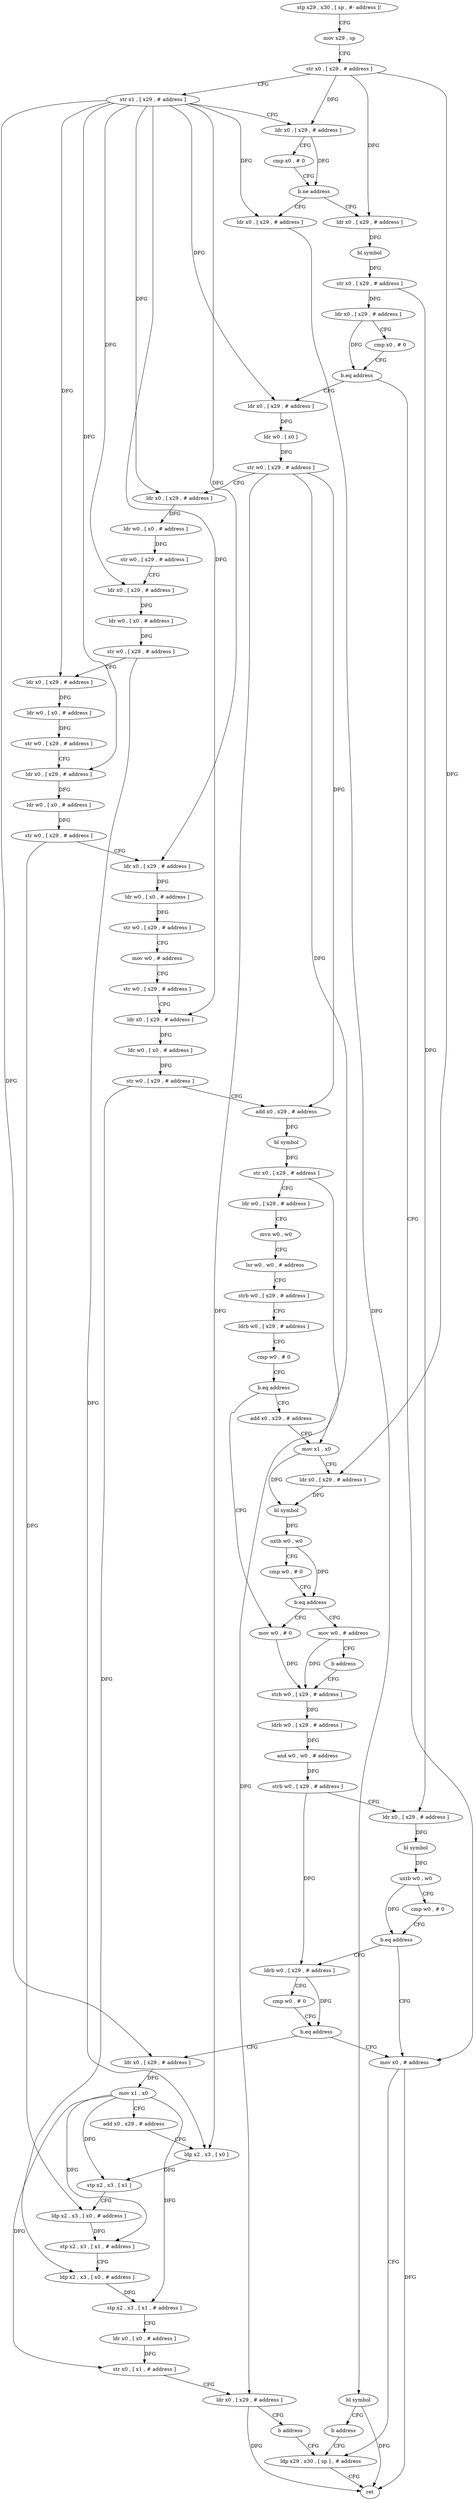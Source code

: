 digraph "func" {
"4484936" [label = "stp x29 , x30 , [ sp , #- address ]!" ]
"4484940" [label = "mov x29 , sp" ]
"4484944" [label = "str x0 , [ x29 , # address ]" ]
"4484948" [label = "str x1 , [ x29 , # address ]" ]
"4484952" [label = "ldr x0 , [ x29 , # address ]" ]
"4484956" [label = "cmp x0 , # 0" ]
"4484960" [label = "b.ne address" ]
"4484976" [label = "ldr x0 , [ x29 , # address ]" ]
"4484964" [label = "ldr x0 , [ x29 , # address ]" ]
"4484980" [label = "bl symbol" ]
"4484984" [label = "str x0 , [ x29 , # address ]" ]
"4484988" [label = "ldr x0 , [ x29 , # address ]" ]
"4484992" [label = "cmp x0 , # 0" ]
"4484996" [label = "b.eq address" ]
"4485272" [label = "mov x0 , # address" ]
"4485000" [label = "ldr x0 , [ x29 , # address ]" ]
"4484968" [label = "bl symbol" ]
"4484972" [label = "b address" ]
"4485276" [label = "ldp x29 , x30 , [ sp ] , # address" ]
"4485004" [label = "ldr w0 , [ x0 ]" ]
"4485008" [label = "str w0 , [ x29 , # address ]" ]
"4485012" [label = "ldr x0 , [ x29 , # address ]" ]
"4485016" [label = "ldr w0 , [ x0 , # address ]" ]
"4485020" [label = "str w0 , [ x29 , # address ]" ]
"4485024" [label = "ldr x0 , [ x29 , # address ]" ]
"4485028" [label = "ldr w0 , [ x0 , # address ]" ]
"4485032" [label = "str w0 , [ x29 , # address ]" ]
"4485036" [label = "ldr x0 , [ x29 , # address ]" ]
"4485040" [label = "ldr w0 , [ x0 , # address ]" ]
"4485044" [label = "str w0 , [ x29 , # address ]" ]
"4485048" [label = "ldr x0 , [ x29 , # address ]" ]
"4485052" [label = "ldr w0 , [ x0 , # address ]" ]
"4485056" [label = "str w0 , [ x29 , # address ]" ]
"4485060" [label = "ldr x0 , [ x29 , # address ]" ]
"4485064" [label = "ldr w0 , [ x0 , # address ]" ]
"4485068" [label = "str w0 , [ x29 , # address ]" ]
"4485072" [label = "mov w0 , # address" ]
"4485076" [label = "str w0 , [ x29 , # address ]" ]
"4485080" [label = "ldr x0 , [ x29 , # address ]" ]
"4485084" [label = "ldr w0 , [ x0 , # address ]" ]
"4485088" [label = "str w0 , [ x29 , # address ]" ]
"4485092" [label = "add x0 , x29 , # address" ]
"4485096" [label = "bl symbol" ]
"4485100" [label = "str x0 , [ x29 , # address ]" ]
"4485104" [label = "ldr w0 , [ x29 , # address ]" ]
"4485108" [label = "mvn w0 , w0" ]
"4485112" [label = "lsr w0 , w0 , # address" ]
"4485116" [label = "strb w0 , [ x29 , # address ]" ]
"4485120" [label = "ldrb w0 , [ x29 , # address ]" ]
"4485124" [label = "cmp w0 , # 0" ]
"4485128" [label = "b.eq address" ]
"4485168" [label = "mov w0 , # 0" ]
"4485132" [label = "add x0 , x29 , # address" ]
"4485280" [label = "ret" ]
"4485172" [label = "strb w0 , [ x29 , # address ]" ]
"4485136" [label = "mov x1 , x0" ]
"4485140" [label = "ldr x0 , [ x29 , # address ]" ]
"4485144" [label = "bl symbol" ]
"4485148" [label = "uxtb w0 , w0" ]
"4485152" [label = "cmp w0 , # 0" ]
"4485156" [label = "b.eq address" ]
"4485160" [label = "mov w0 , # address" ]
"4485208" [label = "ldrb w0 , [ x29 , # address ]" ]
"4485212" [label = "cmp w0 , # 0" ]
"4485216" [label = "b.eq address" ]
"4485220" [label = "ldr x0 , [ x29 , # address ]" ]
"4485164" [label = "b address" ]
"4485224" [label = "mov x1 , x0" ]
"4485228" [label = "add x0 , x29 , # address" ]
"4485232" [label = "ldp x2 , x3 , [ x0 ]" ]
"4485236" [label = "stp x2 , x3 , [ x1 ]" ]
"4485240" [label = "ldp x2 , x3 , [ x0 , # address ]" ]
"4485244" [label = "stp x2 , x3 , [ x1 , # address ]" ]
"4485248" [label = "ldp x2 , x3 , [ x0 , # address ]" ]
"4485252" [label = "stp x2 , x3 , [ x1 , # address ]" ]
"4485256" [label = "ldr x0 , [ x0 , # address ]" ]
"4485260" [label = "str x0 , [ x1 , # address ]" ]
"4485264" [label = "ldr x0 , [ x29 , # address ]" ]
"4485268" [label = "b address" ]
"4485176" [label = "ldrb w0 , [ x29 , # address ]" ]
"4485180" [label = "and w0 , w0 , # address" ]
"4485184" [label = "strb w0 , [ x29 , # address ]" ]
"4485188" [label = "ldr x0 , [ x29 , # address ]" ]
"4485192" [label = "bl symbol" ]
"4485196" [label = "uxtb w0 , w0" ]
"4485200" [label = "cmp w0 , # 0" ]
"4485204" [label = "b.eq address" ]
"4484936" -> "4484940" [ label = "CFG" ]
"4484940" -> "4484944" [ label = "CFG" ]
"4484944" -> "4484948" [ label = "CFG" ]
"4484944" -> "4484952" [ label = "DFG" ]
"4484944" -> "4484976" [ label = "DFG" ]
"4484944" -> "4485140" [ label = "DFG" ]
"4484948" -> "4484952" [ label = "CFG" ]
"4484948" -> "4484964" [ label = "DFG" ]
"4484948" -> "4485000" [ label = "DFG" ]
"4484948" -> "4485012" [ label = "DFG" ]
"4484948" -> "4485024" [ label = "DFG" ]
"4484948" -> "4485036" [ label = "DFG" ]
"4484948" -> "4485048" [ label = "DFG" ]
"4484948" -> "4485060" [ label = "DFG" ]
"4484948" -> "4485080" [ label = "DFG" ]
"4484948" -> "4485220" [ label = "DFG" ]
"4484952" -> "4484956" [ label = "CFG" ]
"4484952" -> "4484960" [ label = "DFG" ]
"4484956" -> "4484960" [ label = "CFG" ]
"4484960" -> "4484976" [ label = "CFG" ]
"4484960" -> "4484964" [ label = "CFG" ]
"4484976" -> "4484980" [ label = "DFG" ]
"4484964" -> "4484968" [ label = "DFG" ]
"4484980" -> "4484984" [ label = "DFG" ]
"4484984" -> "4484988" [ label = "DFG" ]
"4484984" -> "4485188" [ label = "DFG" ]
"4484988" -> "4484992" [ label = "CFG" ]
"4484988" -> "4484996" [ label = "DFG" ]
"4484992" -> "4484996" [ label = "CFG" ]
"4484996" -> "4485272" [ label = "CFG" ]
"4484996" -> "4485000" [ label = "CFG" ]
"4485272" -> "4485276" [ label = "CFG" ]
"4485272" -> "4485280" [ label = "DFG" ]
"4485000" -> "4485004" [ label = "DFG" ]
"4484968" -> "4484972" [ label = "CFG" ]
"4484968" -> "4485280" [ label = "DFG" ]
"4484972" -> "4485276" [ label = "CFG" ]
"4485276" -> "4485280" [ label = "CFG" ]
"4485004" -> "4485008" [ label = "DFG" ]
"4485008" -> "4485012" [ label = "CFG" ]
"4485008" -> "4485232" [ label = "DFG" ]
"4485008" -> "4485092" [ label = "DFG" ]
"4485008" -> "4485136" [ label = "DFG" ]
"4485012" -> "4485016" [ label = "DFG" ]
"4485016" -> "4485020" [ label = "DFG" ]
"4485020" -> "4485024" [ label = "CFG" ]
"4485024" -> "4485028" [ label = "DFG" ]
"4485028" -> "4485032" [ label = "DFG" ]
"4485032" -> "4485036" [ label = "CFG" ]
"4485032" -> "4485232" [ label = "DFG" ]
"4485036" -> "4485040" [ label = "DFG" ]
"4485040" -> "4485044" [ label = "DFG" ]
"4485044" -> "4485048" [ label = "CFG" ]
"4485048" -> "4485052" [ label = "DFG" ]
"4485052" -> "4485056" [ label = "DFG" ]
"4485056" -> "4485060" [ label = "CFG" ]
"4485056" -> "4485240" [ label = "DFG" ]
"4485060" -> "4485064" [ label = "DFG" ]
"4485064" -> "4485068" [ label = "DFG" ]
"4485068" -> "4485072" [ label = "CFG" ]
"4485072" -> "4485076" [ label = "CFG" ]
"4485076" -> "4485080" [ label = "CFG" ]
"4485080" -> "4485084" [ label = "DFG" ]
"4485084" -> "4485088" [ label = "DFG" ]
"4485088" -> "4485092" [ label = "CFG" ]
"4485088" -> "4485248" [ label = "DFG" ]
"4485092" -> "4485096" [ label = "DFG" ]
"4485096" -> "4485100" [ label = "DFG" ]
"4485100" -> "4485104" [ label = "CFG" ]
"4485100" -> "4485264" [ label = "DFG" ]
"4485104" -> "4485108" [ label = "CFG" ]
"4485108" -> "4485112" [ label = "CFG" ]
"4485112" -> "4485116" [ label = "CFG" ]
"4485116" -> "4485120" [ label = "CFG" ]
"4485120" -> "4485124" [ label = "CFG" ]
"4485124" -> "4485128" [ label = "CFG" ]
"4485128" -> "4485168" [ label = "CFG" ]
"4485128" -> "4485132" [ label = "CFG" ]
"4485168" -> "4485172" [ label = "DFG" ]
"4485132" -> "4485136" [ label = "CFG" ]
"4485172" -> "4485176" [ label = "DFG" ]
"4485136" -> "4485140" [ label = "CFG" ]
"4485136" -> "4485144" [ label = "DFG" ]
"4485140" -> "4485144" [ label = "DFG" ]
"4485144" -> "4485148" [ label = "DFG" ]
"4485148" -> "4485152" [ label = "CFG" ]
"4485148" -> "4485156" [ label = "DFG" ]
"4485152" -> "4485156" [ label = "CFG" ]
"4485156" -> "4485168" [ label = "CFG" ]
"4485156" -> "4485160" [ label = "CFG" ]
"4485160" -> "4485164" [ label = "CFG" ]
"4485160" -> "4485172" [ label = "DFG" ]
"4485208" -> "4485212" [ label = "CFG" ]
"4485208" -> "4485216" [ label = "DFG" ]
"4485212" -> "4485216" [ label = "CFG" ]
"4485216" -> "4485272" [ label = "CFG" ]
"4485216" -> "4485220" [ label = "CFG" ]
"4485220" -> "4485224" [ label = "DFG" ]
"4485164" -> "4485172" [ label = "CFG" ]
"4485224" -> "4485228" [ label = "CFG" ]
"4485224" -> "4485236" [ label = "DFG" ]
"4485224" -> "4485244" [ label = "DFG" ]
"4485224" -> "4485252" [ label = "DFG" ]
"4485224" -> "4485260" [ label = "DFG" ]
"4485228" -> "4485232" [ label = "CFG" ]
"4485232" -> "4485236" [ label = "DFG" ]
"4485236" -> "4485240" [ label = "CFG" ]
"4485240" -> "4485244" [ label = "DFG" ]
"4485244" -> "4485248" [ label = "CFG" ]
"4485248" -> "4485252" [ label = "DFG" ]
"4485252" -> "4485256" [ label = "CFG" ]
"4485256" -> "4485260" [ label = "DFG" ]
"4485260" -> "4485264" [ label = "CFG" ]
"4485264" -> "4485268" [ label = "CFG" ]
"4485264" -> "4485280" [ label = "DFG" ]
"4485268" -> "4485276" [ label = "CFG" ]
"4485176" -> "4485180" [ label = "DFG" ]
"4485180" -> "4485184" [ label = "DFG" ]
"4485184" -> "4485188" [ label = "CFG" ]
"4485184" -> "4485208" [ label = "DFG" ]
"4485188" -> "4485192" [ label = "DFG" ]
"4485192" -> "4485196" [ label = "DFG" ]
"4485196" -> "4485200" [ label = "CFG" ]
"4485196" -> "4485204" [ label = "DFG" ]
"4485200" -> "4485204" [ label = "CFG" ]
"4485204" -> "4485272" [ label = "CFG" ]
"4485204" -> "4485208" [ label = "CFG" ]
}
